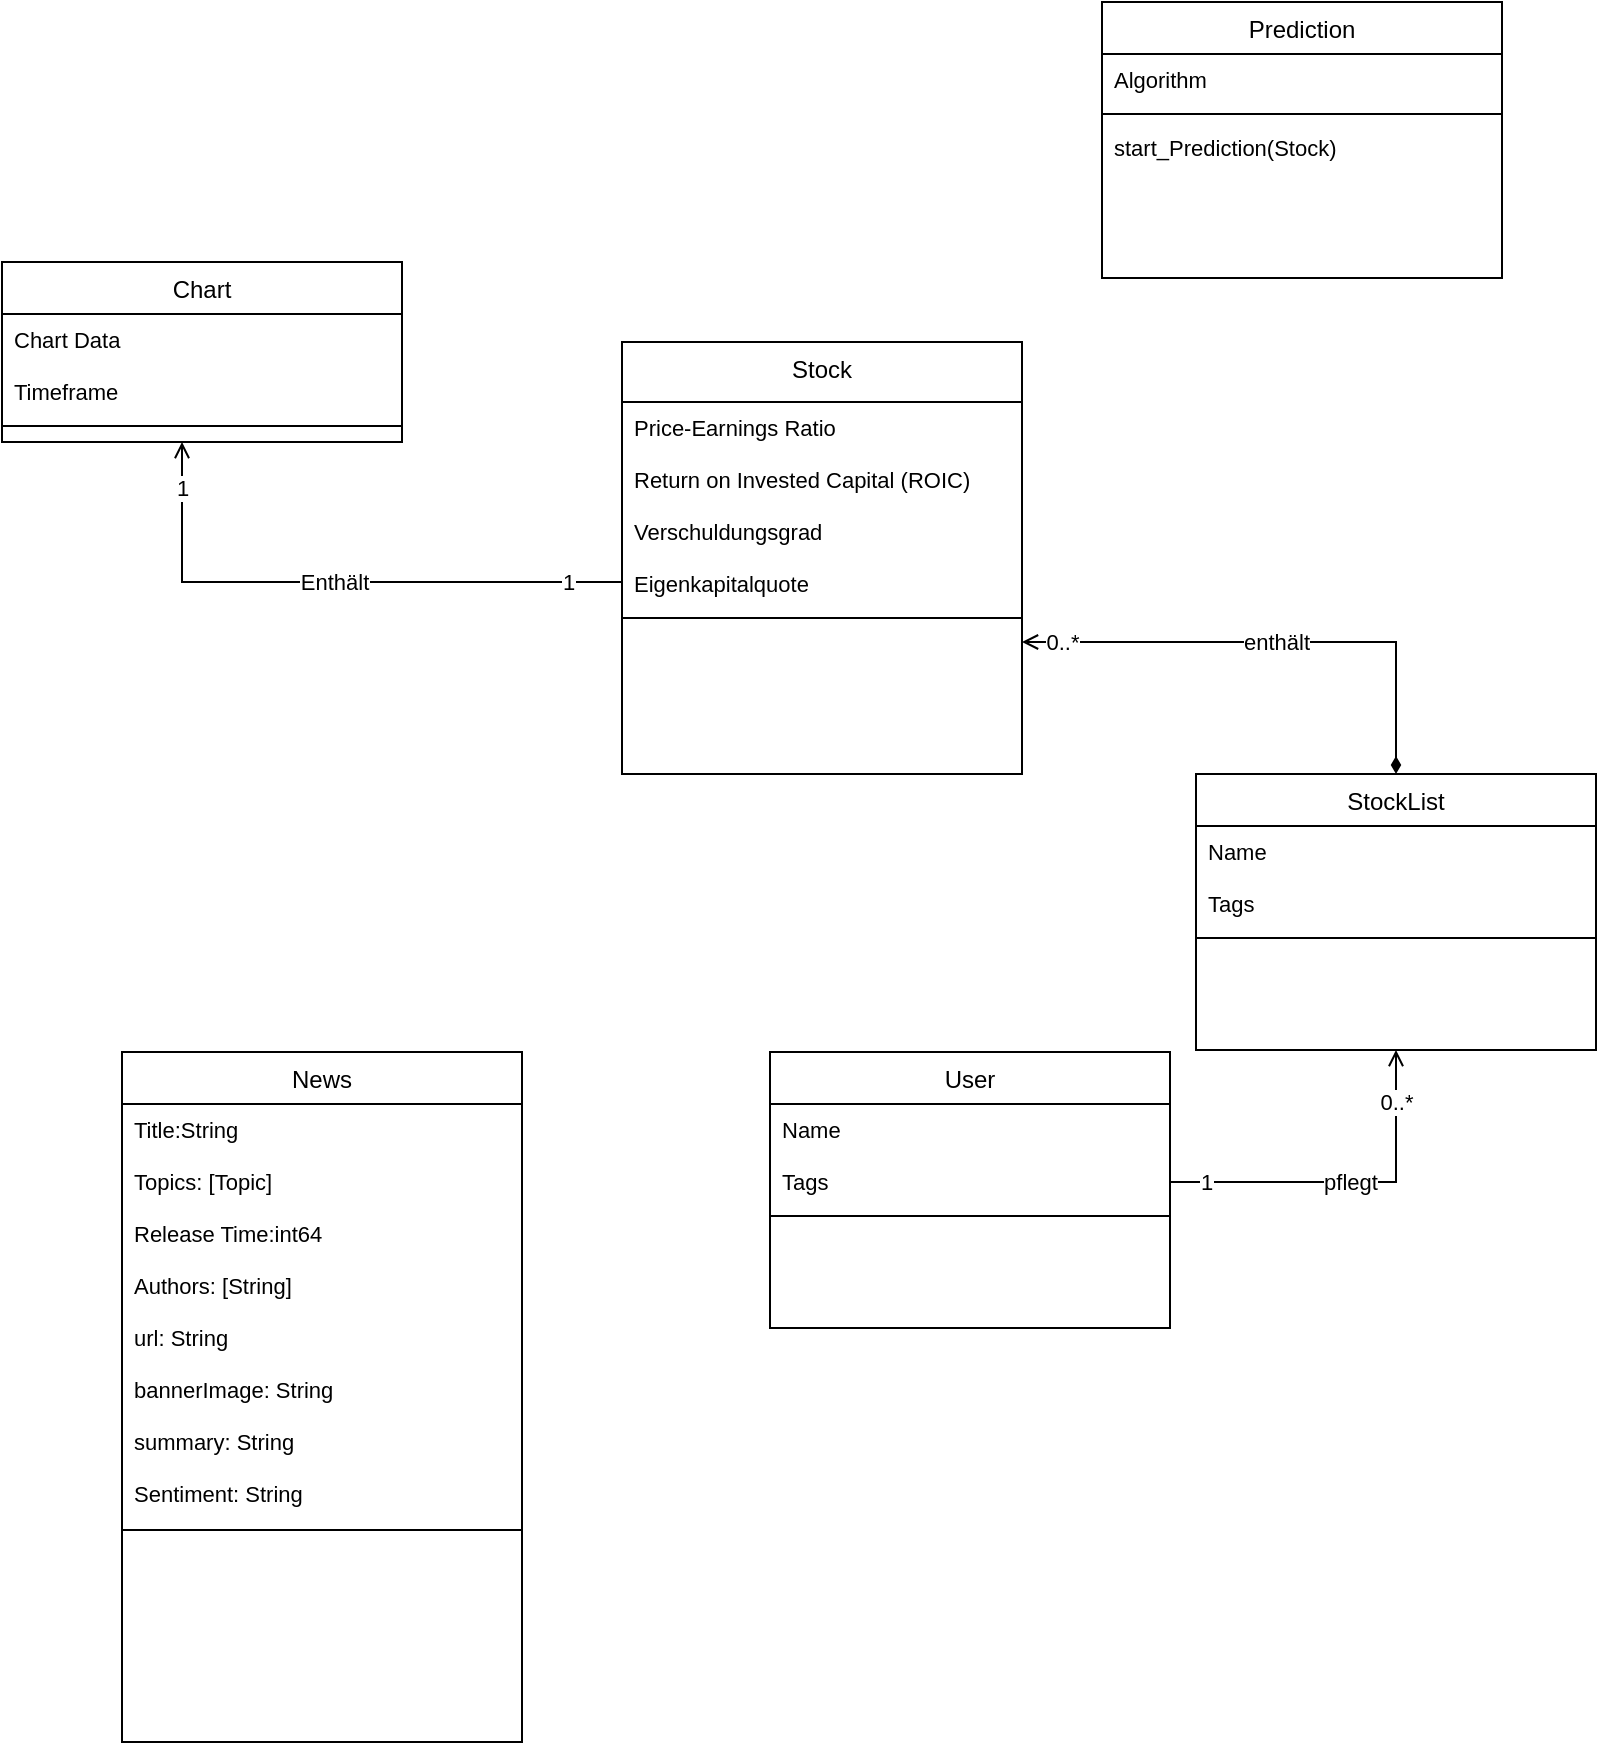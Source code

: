 <mxfile version="21.6.8" type="device">
  <diagram id="C5RBs43oDa-KdzZeNtuy" name="Page-1">
    <mxGraphModel dx="1805" dy="1118" grid="1" gridSize="10" guides="1" tooltips="1" connect="1" arrows="1" fold="1" page="0" pageScale="1" pageWidth="827" pageHeight="1169" math="0" shadow="0">
      <root>
        <mxCell id="WIyWlLk6GJQsqaUBKTNV-0" />
        <mxCell id="WIyWlLk6GJQsqaUBKTNV-1" parent="WIyWlLk6GJQsqaUBKTNV-0" />
        <mxCell id="zkfFHV4jXpPFQw0GAbJ--17" value="Stock" style="swimlane;fontStyle=0;align=center;verticalAlign=top;childLayout=stackLayout;horizontal=1;startSize=30;horizontalStack=0;resizeParent=1;resizeLast=0;collapsible=1;marginBottom=0;rounded=0;shadow=0;strokeWidth=1;" parent="WIyWlLk6GJQsqaUBKTNV-1" vertex="1">
          <mxGeometry x="340" y="230" width="200" height="216" as="geometry">
            <mxRectangle x="550" y="140" width="160" height="26" as="alternateBounds" />
          </mxGeometry>
        </mxCell>
        <mxCell id="zkfFHV4jXpPFQw0GAbJ--18" value="Price-Earnings Ratio" style="text;align=left;verticalAlign=top;spacingLeft=4;spacingRight=4;overflow=hidden;rotatable=0;points=[[0,0.5],[1,0.5]];portConstraint=eastwest;fontSize=11;" parent="zkfFHV4jXpPFQw0GAbJ--17" vertex="1">
          <mxGeometry y="30" width="200" height="26" as="geometry" />
        </mxCell>
        <mxCell id="Zj0eFsn3-5Ufi5XtZKbO-0" value="Return on Invested Capital (ROIC)" style="text;align=left;verticalAlign=top;spacingLeft=4;spacingRight=4;overflow=hidden;rotatable=0;points=[[0,0.5],[1,0.5]];portConstraint=eastwest;fontSize=11;" parent="zkfFHV4jXpPFQw0GAbJ--17" vertex="1">
          <mxGeometry y="56" width="200" height="26" as="geometry" />
        </mxCell>
        <mxCell id="Zj0eFsn3-5Ufi5XtZKbO-1" value="Verschuldungsgrad" style="text;align=left;verticalAlign=top;spacingLeft=4;spacingRight=4;overflow=hidden;rotatable=0;points=[[0,0.5],[1,0.5]];portConstraint=eastwest;fontSize=11;" parent="zkfFHV4jXpPFQw0GAbJ--17" vertex="1">
          <mxGeometry y="82" width="200" height="26" as="geometry" />
        </mxCell>
        <mxCell id="Zj0eFsn3-5Ufi5XtZKbO-7" value="Eigenkapitalquote" style="text;align=left;verticalAlign=top;spacingLeft=4;spacingRight=4;overflow=hidden;rotatable=0;points=[[0,0.5],[1,0.5]];portConstraint=eastwest;fontSize=11;" parent="zkfFHV4jXpPFQw0GAbJ--17" vertex="1">
          <mxGeometry y="108" width="200" height="26" as="geometry" />
        </mxCell>
        <mxCell id="zkfFHV4jXpPFQw0GAbJ--23" value="" style="line;html=1;strokeWidth=1;align=left;verticalAlign=middle;spacingTop=-1;spacingLeft=3;spacingRight=3;rotatable=0;labelPosition=right;points=[];portConstraint=eastwest;" parent="zkfFHV4jXpPFQw0GAbJ--17" vertex="1">
          <mxGeometry y="134" width="200" height="8" as="geometry" />
        </mxCell>
        <mxCell id="qKFikIREVQ0GlOuBwaRG-2" value="Chart" style="swimlane;fontStyle=0;align=center;verticalAlign=top;childLayout=stackLayout;horizontal=1;startSize=26;horizontalStack=0;resizeParent=1;resizeLast=0;collapsible=1;marginBottom=0;rounded=0;shadow=0;strokeWidth=1;" parent="WIyWlLk6GJQsqaUBKTNV-1" vertex="1">
          <mxGeometry x="30" y="190" width="200" height="90" as="geometry">
            <mxRectangle x="550" y="140" width="160" height="26" as="alternateBounds" />
          </mxGeometry>
        </mxCell>
        <mxCell id="qKFikIREVQ0GlOuBwaRG-3" value="Chart Data" style="text;align=left;verticalAlign=top;spacingLeft=4;spacingRight=4;overflow=hidden;rotatable=0;points=[[0,0.5],[1,0.5]];portConstraint=eastwest;fontSize=11;" parent="qKFikIREVQ0GlOuBwaRG-2" vertex="1">
          <mxGeometry y="26" width="200" height="26" as="geometry" />
        </mxCell>
        <mxCell id="qKFikIREVQ0GlOuBwaRG-12" value="Timeframe" style="text;align=left;verticalAlign=top;spacingLeft=4;spacingRight=4;overflow=hidden;rotatable=0;points=[[0,0.5],[1,0.5]];portConstraint=eastwest;fontSize=11;" parent="qKFikIREVQ0GlOuBwaRG-2" vertex="1">
          <mxGeometry y="52" width="200" height="26" as="geometry" />
        </mxCell>
        <mxCell id="qKFikIREVQ0GlOuBwaRG-7" value="" style="line;html=1;strokeWidth=1;align=left;verticalAlign=middle;spacingTop=-1;spacingLeft=3;spacingRight=3;rotatable=0;labelPosition=right;points=[];portConstraint=eastwest;" parent="qKFikIREVQ0GlOuBwaRG-2" vertex="1">
          <mxGeometry y="78" width="200" height="8" as="geometry" />
        </mxCell>
        <mxCell id="qKFikIREVQ0GlOuBwaRG-9" value="" style="endArrow=none;html=1;rounded=0;edgeStyle=orthogonalEdgeStyle;entryX=0;entryY=0.5;entryDx=0;entryDy=0;endFill=0;startArrow=open;startFill=0;" parent="WIyWlLk6GJQsqaUBKTNV-1" target="Zj0eFsn3-5Ufi5XtZKbO-7" edge="1">
          <mxGeometry relative="1" as="geometry">
            <mxPoint x="120" y="280" as="sourcePoint" />
            <mxPoint x="310" y="400" as="targetPoint" />
            <Array as="points">
              <mxPoint x="120" y="350" />
              <mxPoint x="340" y="350" />
            </Array>
          </mxGeometry>
        </mxCell>
        <mxCell id="qKFikIREVQ0GlOuBwaRG-10" value="Enthält" style="edgeLabel;resizable=0;html=1;align=center;verticalAlign=middle;" parent="qKFikIREVQ0GlOuBwaRG-9" connectable="0" vertex="1">
          <mxGeometry relative="1" as="geometry" />
        </mxCell>
        <mxCell id="qKFikIREVQ0GlOuBwaRG-11" value="1" style="edgeLabel;html=1;align=center;verticalAlign=middle;resizable=0;points=[];" parent="qKFikIREVQ0GlOuBwaRG-9" vertex="1" connectable="0">
          <mxGeometry x="0.806" relative="1" as="geometry">
            <mxPoint as="offset" />
          </mxGeometry>
        </mxCell>
        <mxCell id="qKFikIREVQ0GlOuBwaRG-13" value="1" style="edgeLabel;html=1;align=center;verticalAlign=middle;resizable=0;points=[];" parent="qKFikIREVQ0GlOuBwaRG-9" vertex="1" connectable="0">
          <mxGeometry x="-0.845" relative="1" as="geometry">
            <mxPoint as="offset" />
          </mxGeometry>
        </mxCell>
        <mxCell id="qKFikIREVQ0GlOuBwaRG-14" value="News" style="swimlane;fontStyle=0;align=center;verticalAlign=top;childLayout=stackLayout;horizontal=1;startSize=26;horizontalStack=0;resizeParent=1;resizeLast=0;collapsible=1;marginBottom=0;rounded=0;shadow=0;strokeWidth=1;" parent="WIyWlLk6GJQsqaUBKTNV-1" vertex="1">
          <mxGeometry x="90" y="585" width="200" height="345" as="geometry">
            <mxRectangle x="550" y="140" width="160" height="26" as="alternateBounds" />
          </mxGeometry>
        </mxCell>
        <mxCell id="qKFikIREVQ0GlOuBwaRG-15" value="Title:String" style="text;align=left;verticalAlign=top;spacingLeft=4;spacingRight=4;overflow=hidden;rotatable=0;points=[[0,0.5],[1,0.5]];portConstraint=eastwest;fontSize=11;" parent="qKFikIREVQ0GlOuBwaRG-14" vertex="1">
          <mxGeometry y="26" width="200" height="26" as="geometry" />
        </mxCell>
        <mxCell id="qKFikIREVQ0GlOuBwaRG-18" value="Topics: [Topic]" style="text;align=left;verticalAlign=top;spacingLeft=4;spacingRight=4;overflow=hidden;rotatable=0;points=[[0,0.5],[1,0.5]];portConstraint=eastwest;fontSize=11;" parent="qKFikIREVQ0GlOuBwaRG-14" vertex="1">
          <mxGeometry y="52" width="200" height="26" as="geometry" />
        </mxCell>
        <mxCell id="qKFikIREVQ0GlOuBwaRG-19" value="Release Time:int64" style="text;align=left;verticalAlign=top;spacingLeft=4;spacingRight=4;overflow=hidden;rotatable=0;points=[[0,0.5],[1,0.5]];portConstraint=eastwest;fontSize=11;" parent="qKFikIREVQ0GlOuBwaRG-14" vertex="1">
          <mxGeometry y="78" width="200" height="26" as="geometry" />
        </mxCell>
        <mxCell id="V6bTgHB_aNgmdW5n8VCf-1" value="Authors: [String]" style="text;align=left;verticalAlign=top;spacingLeft=4;spacingRight=4;overflow=hidden;rotatable=0;points=[[0,0.5],[1,0.5]];portConstraint=eastwest;fontSize=11;" parent="qKFikIREVQ0GlOuBwaRG-14" vertex="1">
          <mxGeometry y="104" width="200" height="26" as="geometry" />
        </mxCell>
        <mxCell id="V6bTgHB_aNgmdW5n8VCf-0" value="url: String" style="text;align=left;verticalAlign=top;spacingLeft=4;spacingRight=4;overflow=hidden;rotatable=0;points=[[0,0.5],[1,0.5]];portConstraint=eastwest;fontSize=11;" parent="qKFikIREVQ0GlOuBwaRG-14" vertex="1">
          <mxGeometry y="130" width="200" height="26" as="geometry" />
        </mxCell>
        <mxCell id="V6bTgHB_aNgmdW5n8VCf-3" value="bannerImage: String" style="text;align=left;verticalAlign=top;spacingLeft=4;spacingRight=4;overflow=hidden;rotatable=0;points=[[0,0.5],[1,0.5]];portConstraint=eastwest;fontSize=11;" parent="qKFikIREVQ0GlOuBwaRG-14" vertex="1">
          <mxGeometry y="156" width="200" height="26" as="geometry" />
        </mxCell>
        <mxCell id="IB3wXiDrIEotycQIPGhZ-0" value="summary: String" style="text;align=left;verticalAlign=top;spacingLeft=4;spacingRight=4;overflow=hidden;rotatable=0;points=[[0,0.5],[1,0.5]];portConstraint=eastwest;fontSize=11;" vertex="1" parent="qKFikIREVQ0GlOuBwaRG-14">
          <mxGeometry y="182" width="200" height="26" as="geometry" />
        </mxCell>
        <mxCell id="V6bTgHB_aNgmdW5n8VCf-4" value="Sentiment: String" style="text;align=left;verticalAlign=top;spacingLeft=4;spacingRight=4;overflow=hidden;rotatable=0;points=[[0,0.5],[1,0.5]];portConstraint=eastwest;fontSize=11;" parent="qKFikIREVQ0GlOuBwaRG-14" vertex="1">
          <mxGeometry y="208" width="200" height="26" as="geometry" />
        </mxCell>
        <mxCell id="qKFikIREVQ0GlOuBwaRG-17" value="" style="line;html=1;strokeWidth=1;align=left;verticalAlign=middle;spacingTop=-1;spacingLeft=3;spacingRight=3;rotatable=0;labelPosition=right;points=[];portConstraint=eastwest;" parent="qKFikIREVQ0GlOuBwaRG-14" vertex="1">
          <mxGeometry y="234" width="200" height="10" as="geometry" />
        </mxCell>
        <mxCell id="qKFikIREVQ0GlOuBwaRG-20" value="User" style="swimlane;fontStyle=0;align=center;verticalAlign=top;childLayout=stackLayout;horizontal=1;startSize=26;horizontalStack=0;resizeParent=1;resizeLast=0;collapsible=1;marginBottom=0;rounded=0;shadow=0;strokeWidth=1;" parent="WIyWlLk6GJQsqaUBKTNV-1" vertex="1">
          <mxGeometry x="414" y="585" width="200" height="138" as="geometry">
            <mxRectangle x="550" y="140" width="160" height="26" as="alternateBounds" />
          </mxGeometry>
        </mxCell>
        <mxCell id="qKFikIREVQ0GlOuBwaRG-21" value="Name" style="text;align=left;verticalAlign=top;spacingLeft=4;spacingRight=4;overflow=hidden;rotatable=0;points=[[0,0.5],[1,0.5]];portConstraint=eastwest;fontSize=11;" parent="qKFikIREVQ0GlOuBwaRG-20" vertex="1">
          <mxGeometry y="26" width="200" height="26" as="geometry" />
        </mxCell>
        <mxCell id="qKFikIREVQ0GlOuBwaRG-23" value="Tags" style="text;align=left;verticalAlign=top;spacingLeft=4;spacingRight=4;overflow=hidden;rotatable=0;points=[[0,0.5],[1,0.5]];portConstraint=eastwest;fontSize=11;" parent="qKFikIREVQ0GlOuBwaRG-20" vertex="1">
          <mxGeometry y="52" width="200" height="26" as="geometry" />
        </mxCell>
        <mxCell id="qKFikIREVQ0GlOuBwaRG-25" value="" style="line;html=1;strokeWidth=1;align=left;verticalAlign=middle;spacingTop=-1;spacingLeft=3;spacingRight=3;rotatable=0;labelPosition=right;points=[];portConstraint=eastwest;" parent="qKFikIREVQ0GlOuBwaRG-20" vertex="1">
          <mxGeometry y="78" width="200" height="8" as="geometry" />
        </mxCell>
        <mxCell id="qKFikIREVQ0GlOuBwaRG-26" value="StockList" style="swimlane;fontStyle=0;align=center;verticalAlign=top;childLayout=stackLayout;horizontal=1;startSize=26;horizontalStack=0;resizeParent=1;resizeLast=0;collapsible=1;marginBottom=0;rounded=0;shadow=0;strokeWidth=1;" parent="WIyWlLk6GJQsqaUBKTNV-1" vertex="1">
          <mxGeometry x="627" y="446" width="200" height="138" as="geometry">
            <mxRectangle x="550" y="140" width="160" height="26" as="alternateBounds" />
          </mxGeometry>
        </mxCell>
        <mxCell id="qKFikIREVQ0GlOuBwaRG-27" value="Name" style="text;align=left;verticalAlign=top;spacingLeft=4;spacingRight=4;overflow=hidden;rotatable=0;points=[[0,0.5],[1,0.5]];portConstraint=eastwest;fontSize=11;" parent="qKFikIREVQ0GlOuBwaRG-26" vertex="1">
          <mxGeometry y="26" width="200" height="26" as="geometry" />
        </mxCell>
        <mxCell id="qKFikIREVQ0GlOuBwaRG-28" value="Tags" style="text;align=left;verticalAlign=top;spacingLeft=4;spacingRight=4;overflow=hidden;rotatable=0;points=[[0,0.5],[1,0.5]];portConstraint=eastwest;fontSize=11;" parent="qKFikIREVQ0GlOuBwaRG-26" vertex="1">
          <mxGeometry y="52" width="200" height="26" as="geometry" />
        </mxCell>
        <mxCell id="qKFikIREVQ0GlOuBwaRG-29" value="" style="line;html=1;strokeWidth=1;align=left;verticalAlign=middle;spacingTop=-1;spacingLeft=3;spacingRight=3;rotatable=0;labelPosition=right;points=[];portConstraint=eastwest;" parent="qKFikIREVQ0GlOuBwaRG-26" vertex="1">
          <mxGeometry y="78" width="200" height="8" as="geometry" />
        </mxCell>
        <mxCell id="qKFikIREVQ0GlOuBwaRG-30" value="" style="endArrow=none;html=1;rounded=0;edgeStyle=orthogonalEdgeStyle;entryX=1;entryY=0.5;entryDx=0;entryDy=0;endFill=0;startArrow=open;startFill=0;exitX=0.5;exitY=1;exitDx=0;exitDy=0;" parent="WIyWlLk6GJQsqaUBKTNV-1" source="qKFikIREVQ0GlOuBwaRG-26" target="qKFikIREVQ0GlOuBwaRG-23" edge="1">
          <mxGeometry relative="1" as="geometry">
            <mxPoint x="130" y="290" as="sourcePoint" />
            <mxPoint x="350" y="361" as="targetPoint" />
            <Array as="points">
              <mxPoint x="727" y="650" />
            </Array>
          </mxGeometry>
        </mxCell>
        <mxCell id="qKFikIREVQ0GlOuBwaRG-31" value="pflegt" style="edgeLabel;resizable=0;html=1;align=center;verticalAlign=middle;" parent="qKFikIREVQ0GlOuBwaRG-30" connectable="0" vertex="1">
          <mxGeometry relative="1" as="geometry" />
        </mxCell>
        <mxCell id="qKFikIREVQ0GlOuBwaRG-32" value="1" style="edgeLabel;html=1;align=center;verticalAlign=middle;resizable=0;points=[];" parent="qKFikIREVQ0GlOuBwaRG-30" vertex="1" connectable="0">
          <mxGeometry x="0.806" relative="1" as="geometry">
            <mxPoint as="offset" />
          </mxGeometry>
        </mxCell>
        <mxCell id="qKFikIREVQ0GlOuBwaRG-33" value="0..*" style="edgeLabel;html=1;align=center;verticalAlign=middle;resizable=0;points=[];" parent="qKFikIREVQ0GlOuBwaRG-30" vertex="1" connectable="0">
          <mxGeometry x="-0.845" relative="1" as="geometry">
            <mxPoint y="12" as="offset" />
          </mxGeometry>
        </mxCell>
        <mxCell id="qKFikIREVQ0GlOuBwaRG-34" value="" style="endArrow=diamondThin;html=1;rounded=0;edgeStyle=orthogonalEdgeStyle;entryX=0.5;entryY=0;entryDx=0;entryDy=0;endFill=1;startArrow=open;startFill=0;" parent="WIyWlLk6GJQsqaUBKTNV-1" target="qKFikIREVQ0GlOuBwaRG-26" edge="1">
          <mxGeometry relative="1" as="geometry">
            <mxPoint x="540" y="380" as="sourcePoint" />
            <mxPoint x="624" y="660" as="targetPoint" />
            <Array as="points">
              <mxPoint x="727" y="380" />
            </Array>
          </mxGeometry>
        </mxCell>
        <mxCell id="qKFikIREVQ0GlOuBwaRG-35" value="enthält" style="edgeLabel;resizable=0;html=1;align=center;verticalAlign=middle;" parent="qKFikIREVQ0GlOuBwaRG-34" connectable="0" vertex="1">
          <mxGeometry relative="1" as="geometry" />
        </mxCell>
        <mxCell id="qKFikIREVQ0GlOuBwaRG-37" value="0..*" style="edgeLabel;html=1;align=center;verticalAlign=middle;resizable=0;points=[];" parent="qKFikIREVQ0GlOuBwaRG-34" vertex="1" connectable="0">
          <mxGeometry x="-0.845" relative="1" as="geometry">
            <mxPoint as="offset" />
          </mxGeometry>
        </mxCell>
        <mxCell id="qKFikIREVQ0GlOuBwaRG-38" value="Prediction" style="swimlane;fontStyle=0;align=center;verticalAlign=top;childLayout=stackLayout;horizontal=1;startSize=26;horizontalStack=0;resizeParent=1;resizeLast=0;collapsible=1;marginBottom=0;rounded=0;shadow=0;strokeWidth=1;" parent="WIyWlLk6GJQsqaUBKTNV-1" vertex="1">
          <mxGeometry x="580" y="60" width="200" height="138" as="geometry">
            <mxRectangle x="550" y="140" width="160" height="26" as="alternateBounds" />
          </mxGeometry>
        </mxCell>
        <mxCell id="qKFikIREVQ0GlOuBwaRG-45" value="Algorithm" style="text;align=left;verticalAlign=top;spacingLeft=4;spacingRight=4;overflow=hidden;rotatable=0;points=[[0,0.5],[1,0.5]];portConstraint=eastwest;fontSize=11;" parent="qKFikIREVQ0GlOuBwaRG-38" vertex="1">
          <mxGeometry y="26" width="200" height="26" as="geometry" />
        </mxCell>
        <mxCell id="qKFikIREVQ0GlOuBwaRG-43" value="" style="line;html=1;strokeWidth=1;align=left;verticalAlign=middle;spacingTop=-1;spacingLeft=3;spacingRight=3;rotatable=0;labelPosition=right;points=[];portConstraint=eastwest;" parent="qKFikIREVQ0GlOuBwaRG-38" vertex="1">
          <mxGeometry y="52" width="200" height="8" as="geometry" />
        </mxCell>
        <mxCell id="qKFikIREVQ0GlOuBwaRG-44" value="start_Prediction(Stock)" style="text;align=left;verticalAlign=top;spacingLeft=4;spacingRight=4;overflow=hidden;rotatable=0;points=[[0,0.5],[1,0.5]];portConstraint=eastwest;fontSize=11;" parent="qKFikIREVQ0GlOuBwaRG-38" vertex="1">
          <mxGeometry y="60" width="200" height="26" as="geometry" />
        </mxCell>
      </root>
    </mxGraphModel>
  </diagram>
</mxfile>

